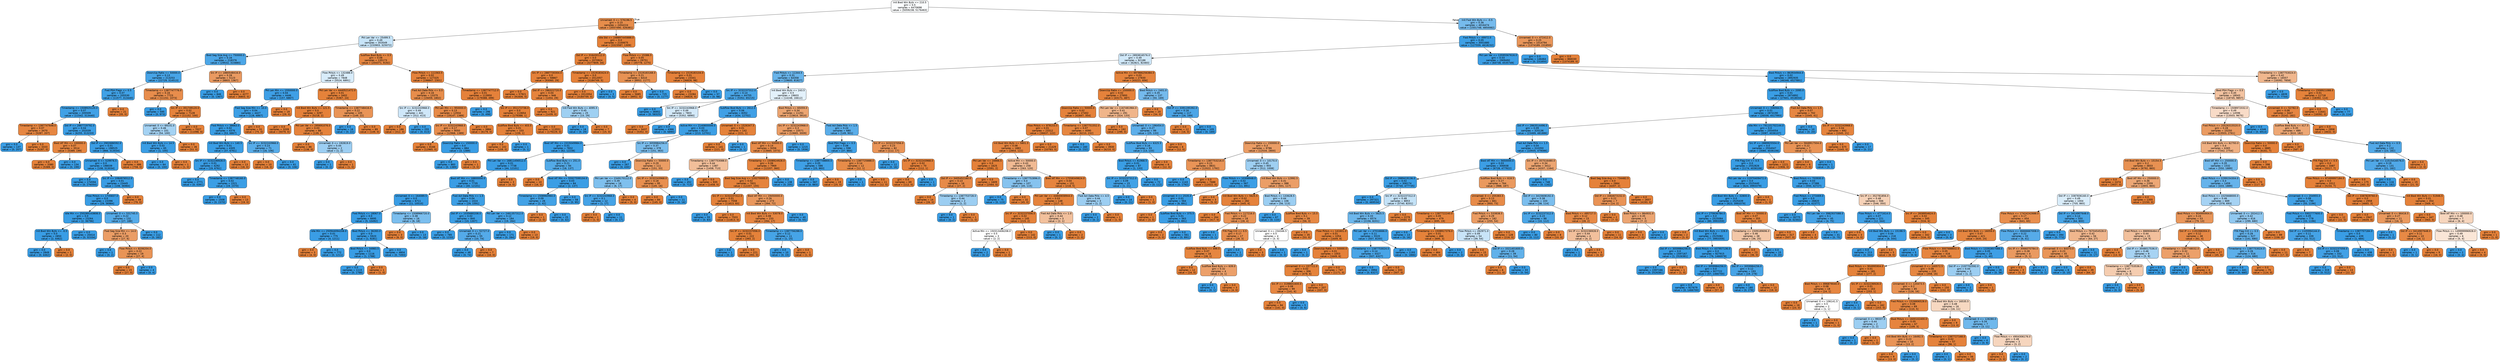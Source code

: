 digraph Tree {
node [shape=box, style="filled, rounded", color="black", fontname="helvetica"] ;
edge [fontname="helvetica"] ;
0 [label="Init Bwd Win Byts <= 210.5\ngini = 0.5\nsamples = 6470698\nvalue = [5059238, 5176463]", fillcolor="#fbfdfe"] ;
1 [label="Unnamed: 0 <= 576196.5\ngini = 0.15\nsamples = 2454224\nvalue = [3557490, 326381]", fillcolor="#e78d4b"] ;
0 -> 1 [labeldistance=2.5, labelangle=45, headlabel="True"] ;
2 [label="Pkt Len Var <= 25499.5\ngini = 0.49\nsamples = 353549\nvalue = [233903, 325072]", fillcolor="#c7e4f8"] ;
1 -> 2 ;
3 [label="Bwd Seg Size Avg <= 750000.0\ngini = 0.16\nsamples = 218376\nvalue = [29532, 315880]", fillcolor="#4ca6e7"] ;
2 -> 3 ;
4 [label="Down/Up Ratio <= 50000.0\ngini = 0.13\nsamples = 213253\nvalue = [22729, 314513]", fillcolor="#47a4e7"] ;
3 -> 4 ;
5 [label="Fwd PSH Flags <= 0.5\ngini = 0.07\nsamples = 205530\nvalue = [11577, 313440]", fillcolor="#40a1e6"] ;
4 -> 5 ;
6 [label="Timestamp <= 1508925120.0\ngini = 0.07\nsamples = 205509\nvalue = [11542, 313440]", fillcolor="#40a1e6"] ;
5 -> 6 ;
7 [label="Timestamp <= 1387747648.0\ngini = 0.07\nsamples = 3470\nvalue = [5287, 207]", fillcolor="#e68641"] ;
6 -> 7 ;
8 [label="gini = 0.0\nsamples = 137\nvalue = [0, 207]", fillcolor="#399de5"] ;
7 -> 8 ;
9 [label="gini = 0.0\nsamples = 3333\nvalue = [5287, 0]", fillcolor="#e58139"] ;
7 -> 9 ;
10 [label="Dst IP <= 2887729792.0\ngini = 0.04\nsamples = 202039\nvalue = [6255, 313233]", fillcolor="#3d9fe6"] ;
6 -> 10 ;
11 [label="Bwd IAT Min <= 100000.0\ngini = 0.07\nsamples = 3514\nvalue = [5389, 199]", fillcolor="#e68640"] ;
10 -> 11 ;
12 [label="gini = 0.0\nsamples = 3380\nvalue = [5389, 0]", fillcolor="#e58139"] ;
11 -> 12 ;
13 [label="gini = 0.0\nsamples = 134\nvalue = [0, 199]", fillcolor="#399de5"] ;
11 -> 13 ;
14 [label="Dst IP <= 2902686592.0\ngini = 0.01\nsamples = 198525\nvalue = [866, 313034]", fillcolor="#3a9de5"] ;
10 -> 14 ;
15 [label="Unnamed: 0 <= 529976.5\ngini = 0.0\nsamples = 198039\nvalue = [108, 313034]", fillcolor="#399de5"] ;
14 -> 15 ;
16 [label="gini = 0.0\nsamples = 174594\nvalue = [0, 276050]", fillcolor="#399de5"] ;
15 -> 16 ;
17 [label="Src IP <= 1084976512.0\ngini = 0.01\nsamples = 23445\nvalue = [108, 36984]", fillcolor="#3a9de5"] ;
15 -> 17 ;
18 [label="Flow Pkts/s <= 1735837.0\ngini = 0.0\nsamples = 23396\nvalue = [29, 36984]", fillcolor="#399de5"] ;
17 -> 18 ;
19 [label="Idle Min <= 250289143808.0\ngini = 0.0\nsamples = 23264\nvalue = [2, 36796]", fillcolor="#399de5"] ;
18 -> 19 ;
20 [label="Init Bwd Win Byts <= -0.5\ngini = 0.0\nsamples = 2850\nvalue = [2, 4462]", fillcolor="#399de5"] ;
19 -> 20 ;
21 [label="gini = 0.0\nsamples = 2849\nvalue = [0, 4462]", fillcolor="#399de5"] ;
20 -> 21 ;
22 [label="gini = 0.0\nsamples = 1\nvalue = [2, 0]", fillcolor="#e58139"] ;
20 -> 22 ;
23 [label="gini = 0.0\nsamples = 20414\nvalue = [0, 32334]", fillcolor="#399de5"] ;
19 -> 23 ;
24 [label="Unnamed: 0 <= 531745.5\ngini = 0.22\nsamples = 132\nvalue = [27, 188]", fillcolor="#55abe9"] ;
18 -> 24 ;
25 [label="Fwd Seg Size Min <= 14.0\ngini = 0.3\nsamples = 20\nvalue = [27, 6]", fillcolor="#eb9d65"] ;
24 -> 25 ;
26 [label="gini = 0.0\nsamples = 1\nvalue = [0, 2]", fillcolor="#399de5"] ;
25 -> 26 ;
27 [label="Flow Pkts/s <= 8206204.0\ngini = 0.22\nsamples = 19\nvalue = [27, 4]", fillcolor="#e99456"] ;
25 -> 27 ;
28 [label="gini = 0.0\nsamples = 15\nvalue = [27, 0]", fillcolor="#e58139"] ;
27 -> 28 ;
29 [label="gini = 0.0\nsamples = 4\nvalue = [0, 4]", fillcolor="#399de5"] ;
27 -> 29 ;
30 [label="gini = 0.0\nsamples = 112\nvalue = [0, 182]", fillcolor="#399de5"] ;
24 -> 30 ;
31 [label="gini = 0.0\nsamples = 49\nvalue = [79, 0]", fillcolor="#e58139"] ;
17 -> 31 ;
32 [label="gini = 0.0\nsamples = 486\nvalue = [758, 0]", fillcolor="#e58139"] ;
14 -> 32 ;
33 [label="gini = 0.0\nsamples = 21\nvalue = [35, 0]", fillcolor="#e58139"] ;
5 -> 33 ;
34 [label="Timestamp <= 1387747776.0\ngini = 0.16\nsamples = 7723\nvalue = [11152, 1073]", fillcolor="#e88d4c"] ;
4 -> 34 ;
35 [label="gini = 0.0\nsamples = 595\nvalue = [0, 973]", fillcolor="#399de5"] ;
34 -> 35 ;
36 [label="Src IP <= 351749120.0\ngini = 0.02\nsamples = 7128\nvalue = [11152, 100]", fillcolor="#e5823b"] ;
34 -> 36 ;
37 [label="Unnamed: 0 <= 69231.0\ngini = 0.46\nsamples = 101\nvalue = [54, 100]", fillcolor="#a4d2f3"] ;
36 -> 37 ;
38 [label="Init Bwd Win Byts <= 14.5\ngini = 0.02\nsamples = 65\nvalue = [1, 100]", fillcolor="#3b9ee5"] ;
37 -> 38 ;
39 [label="gini = 0.0\nsamples = 64\nvalue = [0, 100]", fillcolor="#399de5"] ;
38 -> 39 ;
40 [label="gini = 0.0\nsamples = 1\nvalue = [1, 0]", fillcolor="#e58139"] ;
38 -> 40 ;
41 [label="gini = 0.0\nsamples = 36\nvalue = [53, 0]", fillcolor="#e58139"] ;
37 -> 41 ;
42 [label="gini = 0.0\nsamples = 7027\nvalue = [11098, 0]", fillcolor="#e58139"] ;
36 -> 42 ;
43 [label="Src IP <= 1880548416.0\ngini = 0.28\nsamples = 5123\nvalue = [6803, 1367]", fillcolor="#ea9a61"] ;
3 -> 43 ;
44 [label="gini = 0.0\nsamples = 846\nvalue = [0, 1367]", fillcolor="#399de5"] ;
43 -> 44 ;
45 [label="gini = 0.0\nsamples = 4277\nvalue = [6803, 0]", fillcolor="#e58139"] ;
43 -> 45 ;
46 [label="Subflow Bwd Byts <= 0.5\ngini = 0.08\nsamples = 135173\nvalue = [204371, 9192]", fillcolor="#e68742"] ;
2 -> 46 ;
47 [label="Flow Pkts/s <= 132488.0\ngini = 0.49\nsamples = 7848\nvalue = [5524, 6891]", fillcolor="#d8ecfa"] ;
46 -> 47 ;
48 [label="Pkt Len Min <= 1550000.0\ngini = 0.04\nsamples = 4446\nvalue = [157, 6867]", fillcolor="#3e9fe6"] ;
47 -> 48 ;
49 [label="Fwd Seg Size Min <= 10.0\ngini = 0.04\nsamples = 4427\nvalue = [128, 6867]", fillcolor="#3d9fe5"] ;
48 -> 49 ;
50 [label="Fwd Pkts/s <= 38663.0\ngini = 0.02\nsamples = 4376\nvalue = [53, 6867]", fillcolor="#3b9ee5"] ;
49 -> 50 ;
51 [label="Init Bwd Win Byts <= 140.5\ngini = 0.01\nsamples = 4305\nvalue = [37, 6761]", fillcolor="#3a9ee5"] ;
50 -> 51 ;
52 [label="Src IP <= 3232236928.0\ngini = 0.01\nsamples = 4292\nvalue = [19, 6761]", fillcolor="#3a9de5"] ;
51 -> 52 ;
53 [label="gini = 0.0\nsamples = 2771\nvalue = [0, 4391]", fillcolor="#399de5"] ;
52 -> 53 ;
54 [label="Timestamp <= 1387748160.0\ngini = 0.02\nsamples = 1521\nvalue = [19, 2370]", fillcolor="#3b9ee5"] ;
52 -> 54 ;
55 [label="gini = 0.0\nsamples = 1508\nvalue = [0, 2370]", fillcolor="#399de5"] ;
54 -> 55 ;
56 [label="gini = 0.0\nsamples = 13\nvalue = [19, 0]", fillcolor="#e58139"] ;
54 -> 56 ;
57 [label="gini = 0.0\nsamples = 13\nvalue = [18, 0]", fillcolor="#e58139"] ;
51 -> 57 ;
58 [label="Src IP <= 3232243968.0\ngini = 0.23\nsamples = 71\nvalue = [16, 106]", fillcolor="#57ace9"] ;
50 -> 58 ;
59 [label="gini = 0.0\nsamples = 10\nvalue = [16, 0]", fillcolor="#e58139"] ;
58 -> 59 ;
60 [label="gini = 0.0\nsamples = 61\nvalue = [0, 106]", fillcolor="#399de5"] ;
58 -> 60 ;
61 [label="gini = 0.0\nsamples = 51\nvalue = [75, 0]", fillcolor="#e58139"] ;
49 -> 61 ;
62 [label="gini = 0.0\nsamples = 19\nvalue = [29, 0]", fillcolor="#e58139"] ;
48 -> 62 ;
63 [label="Pkt Len Var <= 4440521472.0\ngini = 0.01\nsamples = 3402\nvalue = [5367, 24]", fillcolor="#e5823a"] ;
47 -> 63 ;
64 [label="Init Bwd Win Byts <= 121.5\ngini = 0.0\nsamples = 3297\nvalue = [5218, 2]", fillcolor="#e58139"] ;
63 -> 64 ;
65 [label="gini = 0.0\nsamples = 3209\nvalue = [5079, 0]", fillcolor="#e58139"] ;
64 -> 65 ;
66 [label="Pkt Len Var <= 295691076.0\ngini = 0.03\nsamples = 88\nvalue = [139, 2]", fillcolor="#e5833c"] ;
64 -> 66 ;
67 [label="gini = 0.0\nsamples = 86\nvalue = [138, 0]", fillcolor="#e58139"] ;
66 -> 67 ;
68 [label="Unnamed: 0 <= 192819.0\ngini = 0.44\nsamples = 2\nvalue = [1, 2]", fillcolor="#9ccef2"] ;
66 -> 68 ;
69 [label="gini = 0.0\nsamples = 1\nvalue = [0, 2]", fillcolor="#399de5"] ;
68 -> 69 ;
70 [label="gini = 0.0\nsamples = 1\nvalue = [1, 0]", fillcolor="#e58139"] ;
68 -> 70 ;
71 [label="Timestamp <= 1387748416.0\ngini = 0.22\nsamples = 105\nvalue = [149, 22]", fillcolor="#e99456"] ;
63 -> 71 ;
72 [label="gini = 0.0\nsamples = 16\nvalue = [0, 22]", fillcolor="#399de5"] ;
71 -> 72 ;
73 [label="gini = 0.0\nsamples = 89\nvalue = [149, 0]", fillcolor="#e58139"] ;
71 -> 73 ;
74 [label="Flow Pkts/s <= 111563.5\ngini = 0.02\nsamples = 127325\nvalue = [198847, 2301]", fillcolor="#e5823b"] ;
46 -> 74 ;
75 [label="Fwd Act Data Pkts <= 0.5\ngini = 0.16\nsamples = 13375\nvalue = [19459, 1802]", fillcolor="#e78d4b"] ;
74 -> 75 ;
76 [label="Src IP <= 3232243968.0\ngini = 0.49\nsamples = 441\nvalue = [312, 413]", fillcolor="#cfe7f9"] ;
75 -> 76 ;
77 [label="gini = 0.0\nsamples = 186\nvalue = [312, 0]", fillcolor="#e58139"] ;
76 -> 77 ;
78 [label="gini = 0.0\nsamples = 255\nvalue = [0, 413]", fillcolor="#399de5"] ;
76 -> 78 ;
79 [label="Pkt Len Min <= 950000.0\ngini = 0.13\nsamples = 12934\nvalue = [19147, 1389]", fillcolor="#e78a47"] ;
75 -> 79 ;
80 [label="Src IP <= 3232243968.0\ngini = 0.17\nsamples = 9050\nvalue = [12968, 1389]", fillcolor="#e88e4e"] ;
79 -> 80 ;
81 [label="gini = 0.0\nsamples = 8166\nvalue = [12965, 0]", fillcolor="#e58139"] ;
80 -> 81 ;
82 [label="Down/Up Ratio <= 150000.0\ngini = 0.0\nsamples = 884\nvalue = [3, 1389]", fillcolor="#399de5"] ;
80 -> 82 ;
83 [label="gini = 0.0\nsamples = 883\nvalue = [0, 1389]", fillcolor="#399de5"] ;
82 -> 83 ;
84 [label="gini = 0.0\nsamples = 1\nvalue = [3, 0]", fillcolor="#e58139"] ;
82 -> 84 ;
85 [label="gini = 0.0\nsamples = 3884\nvalue = [6179, 0]", fillcolor="#e58139"] ;
79 -> 85 ;
86 [label="Timestamp <= 1387747712.0\ngini = 0.01\nsamples = 113950\nvalue = [179388, 499]", fillcolor="#e5813a"] ;
74 -> 86 ;
87 [label="gini = 0.0\nsamples = 296\nvalue = [0, 498]", fillcolor="#399de5"] ;
86 -> 87 ;
88 [label="Src IP <= 351172736.0\ngini = 0.0\nsamples = 113654\nvalue = [179388, 1]", fillcolor="#e58139"] ;
86 -> 88 ;
89 [label="Subflow Bwd Byts <= 403.5\ngini = 0.01\nsamples = 103\nvalue = [159, 1]", fillcolor="#e5823a"] ;
88 -> 89 ;
90 [label="gini = 0.0\nsamples = 102\nvalue = [159, 0]", fillcolor="#e58139"] ;
89 -> 90 ;
91 [label="gini = 0.0\nsamples = 1\nvalue = [0, 1]", fillcolor="#399de5"] ;
89 -> 91 ;
92 [label="gini = 0.0\nsamples = 113551\nvalue = [179229, 0]", fillcolor="#e58139"] ;
88 -> 92 ;
93 [label="Idle Std <= 248897445888.0\ngini = 0.0\nsamples = 2100675\nvalue = [3323587, 1309]", fillcolor="#e58139"] ;
1 -> 93 ;
94 [label="Dst IP <= 316430112.0\ngini = 0.0\nsamples = 2070924\nvalue = [3277809, 34]", fillcolor="#e58139"] ;
93 -> 94 ;
95 [label="Src IP <= 2887730304.0\ngini = 0.0\nsamples = 58867\nvalue = [93060, 29]", fillcolor="#e58139"] ;
94 -> 95 ;
96 [label="gini = 0.0\nsamples = 57921\nvalue = [91606, 0]", fillcolor="#e58139"] ;
95 -> 96 ;
97 [label="Dst IP <= 286322720.0\ngini = 0.04\nsamples = 946\nvalue = [1454, 29]", fillcolor="#e6843d"] ;
95 -> 97 ;
98 [label="gini = 0.0\nsamples = 921\nvalue = [1439, 0]", fillcolor="#e58139"] ;
97 -> 98 ;
99 [label="Init Fwd Win Byts <= 4095.5\ngini = 0.45\nsamples = 25\nvalue = [15, 29]", fillcolor="#9fd0f2"] ;
97 -> 99 ;
100 [label="gini = 0.0\nsamples = 18\nvalue = [0, 29]", fillcolor="#399de5"] ;
99 -> 100 ;
101 [label="gini = 0.0\nsamples = 7\nvalue = [15, 0]", fillcolor="#e58139"] ;
99 -> 101 ;
102 [label="Timestamp <= 1519183424.0\ngini = 0.0\nsamples = 2012057\nvalue = [3184749, 5]", fillcolor="#e58139"] ;
94 -> 102 ;
103 [label="gini = 0.0\nsamples = 2012054\nvalue = [3184749, 0]", fillcolor="#e58139"] ;
102 -> 103 ;
104 [label="gini = 0.0\nsamples = 3\nvalue = [0, 5]", fillcolor="#399de5"] ;
102 -> 104 ;
105 [label="Flow Pkts/s <= 15386.5\ngini = 0.05\nsamples = 29751\nvalue = [45778, 1275]", fillcolor="#e6853f"] ;
93 -> 105 ;
106 [label="Timestamp <= 1519183168.0\ngini = 0.21\nsamples = 6410\nvalue = [8952, 1177]", fillcolor="#e89253"] ;
105 -> 106 ;
107 [label="gini = 0.0\nsamples = 5685\nvalue = [8952, 0]", fillcolor="#e58139"] ;
106 -> 107 ;
108 [label="gini = 0.0\nsamples = 725\nvalue = [0, 1177]", fillcolor="#399de5"] ;
106 -> 108 ;
109 [label="Timestamp <= 1519183104.0\ngini = 0.01\nsamples = 23341\nvalue = [36826, 98]", fillcolor="#e5813a"] ;
105 -> 109 ;
110 [label="gini = 0.0\nsamples = 23284\nvalue = [36826, 0]", fillcolor="#e58139"] ;
109 -> 110 ;
111 [label="gini = 0.0\nsamples = 57\nvalue = [0, 98]", fillcolor="#399de5"] ;
109 -> 111 ;
112 [label="Init Fwd Win Byts <= -0.5\ngini = 0.36\nsamples = 4016474\nvalue = [1501748, 4850082]", fillcolor="#76bbed"] ;
0 -> 112 [labeldistance=2.5, labelangle=-45, headlabel="False"] ;
113 [label="Fwd Pkts/s <= 49972.0\ngini = 0.05\nsamples = 3001680\nvalue = [127559, 4618232]", fillcolor="#3ea0e6"] ;
112 -> 113 ;
114 [label="Dst IP <= 2893816576.0\ngini = 0.49\nsamples = 92188\nvalue = [62821, 82483]", fillcolor="#d0e8f9"] ;
113 -> 114 ;
115 [label="Fwd Pkts/s <= 11344.5\ngini = 0.31\nsamples = 64358\nvalue = [19600, 81827]", fillcolor="#68b4eb"] ;
114 -> 115 ;
116 [label="Src IP <= 3232237312.0\ngini = 0.14\nsamples = 44755\nvalue = [5352, 65215]", fillcolor="#49a5e7"] ;
115 -> 116 ;
117 [label="gini = 0.0\nsamples = 36952\nvalue = [0, 58325]", fillcolor="#399de5"] ;
116 -> 117 ;
118 [label="Src IP <= 3232243968.0\ngini = 0.49\nsamples = 7803\nvalue = [5352, 6890]", fillcolor="#d3e9f9"] ;
116 -> 118 ;
119 [label="gini = 0.0\nsamples = 3437\nvalue = [5352, 0]", fillcolor="#e58139"] ;
118 -> 119 ;
120 [label="gini = 0.0\nsamples = 4366\nvalue = [0, 6890]", fillcolor="#399de5"] ;
118 -> 120 ;
121 [label="Init Bwd Win Byts <= 243.5\ngini = 0.5\nsamples = 19603\nvalue = [14248, 16612]", fillcolor="#e3f1fb"] ;
115 -> 121 ;
122 [label="Subflow Bwd Byts <= 2612.0\ngini = 0.06\nsamples = 8352\nvalue = [434, 12702]", fillcolor="#40a0e6"] ;
121 -> 122 ;
123 [label="Active Min <= 2140800000.0\ngini = 0.03\nsamples = 8210\nvalue = [213, 12701]", fillcolor="#3c9fe5"] ;
122 -> 123 ;
124 [label="Bwd IAT Min <= 2315049984.0\ngini = 0.01\nsamples = 7832\nvalue = [62, 12238]", fillcolor="#3a9de5"] ;
123 -> 124 ;
125 [label="Pkt Len Var <= 16811456512.0\ngini = 0.01\nsamples = 7738\nvalue = [44, 12101]", fillcolor="#3a9de5"] ;
124 -> 125 ;
126 [label="Bwd IAT Min <= 18800000.0\ngini = 0.01\nsamples = 7735\nvalue = [40, 12101]", fillcolor="#3a9de5"] ;
125 -> 126 ;
127 [label="Unnamed: 0 <= 164089.5\ngini = 0.0\nsamples = 6711\nvalue = [11, 10510]", fillcolor="#399de5"] ;
126 -> 127 ;
128 [label="Fwd Pkts/s <= 18067.0\ngini = 0.0\nsamples = 6695\nvalue = [5, 10492]", fillcolor="#399de5"] ;
127 -> 128 ;
129 [label="Idle Min <= 250944094208.0\ngini = 0.01\nsamples = 775\nvalue = [4, 1211]", fillcolor="#3a9de5"] ;
128 -> 129 ;
130 [label="gini = 0.0\nsamples = 3\nvalue = [4, 0]", fillcolor="#e58139"] ;
129 -> 130 ;
131 [label="gini = 0.0\nsamples = 772\nvalue = [0, 1211]", fillcolor="#399de5"] ;
129 -> 131 ;
132 [label="Bwd Pkts/s <= 36283.0\ngini = 0.0\nsamples = 5920\nvalue = [1, 9281]", fillcolor="#399de5"] ;
128 -> 132 ;
133 [label="Bwd Pkts/s <= 34983.5\ngini = 0.0\nsamples = 1116\nvalue = [1, 1788]", fillcolor="#399de5"] ;
132 -> 133 ;
134 [label="gini = 0.0\nsamples = 1115\nvalue = [0, 1788]", fillcolor="#399de5"] ;
133 -> 134 ;
135 [label="gini = 0.0\nsamples = 1\nvalue = [1, 0]", fillcolor="#e58139"] ;
133 -> 135 ;
136 [label="gini = 0.0\nsamples = 4804\nvalue = [0, 7493]", fillcolor="#399de5"] ;
132 -> 136 ;
137 [label="Timestamp <= 1508966720.0\ngini = 0.38\nsamples = 16\nvalue = [6, 18]", fillcolor="#7bbeee"] ;
127 -> 137 ;
138 [label="gini = 0.0\nsamples = 3\nvalue = [6, 0]", fillcolor="#e58139"] ;
137 -> 138 ;
139 [label="gini = 0.0\nsamples = 13\nvalue = [0, 18]", fillcolor="#399de5"] ;
137 -> 139 ;
140 [label="Fwd Act Data Pkts <= 1.5\ngini = 0.04\nsamples = 1024\nvalue = [29, 1591]", fillcolor="#3d9fe5"] ;
126 -> 140 ;
141 [label="Dst IP <= 1035680208.0\ngini = 0.02\nsamples = 840\nvalue = [10, 1307]", fillcolor="#3b9ee5"] ;
140 -> 141 ;
142 [label="gini = 0.0\nsamples = 785\nvalue = [0, 1233]", fillcolor="#399de5"] ;
141 -> 142 ;
143 [label="Unnamed: 0 <= 52727.0\ngini = 0.21\nsamples = 55\nvalue = [10, 74]", fillcolor="#54aae9"] ;
141 -> 143 ;
144 [label="gini = 0.0\nsamples = 48\nvalue = [0, 74]", fillcolor="#399de5"] ;
143 -> 144 ;
145 [label="gini = 0.0\nsamples = 7\nvalue = [10, 0]", fillcolor="#e58139"] ;
143 -> 145 ;
146 [label="Pkt Len Var <= 2461357312.0\ngini = 0.12\nsamples = 184\nvalue = [19, 284]", fillcolor="#46a4e7"] ;
140 -> 146 ;
147 [label="gini = 0.0\nsamples = 171\nvalue = [0, 284]", fillcolor="#399de5"] ;
146 -> 147 ;
148 [label="gini = 0.0\nsamples = 13\nvalue = [19, 0]", fillcolor="#e58139"] ;
146 -> 148 ;
149 [label="gini = 0.0\nsamples = 3\nvalue = [4, 0]", fillcolor="#e58139"] ;
125 -> 149 ;
150 [label="Subflow Bwd Byts <= 251.0\ngini = 0.21\nsamples = 94\nvalue = [18, 137]", fillcolor="#53aae8"] ;
124 -> 150 ;
151 [label="gini = 0.0\nsamples = 10\nvalue = [16, 0]", fillcolor="#e58139"] ;
150 -> 151 ;
152 [label="Bwd IAT Min <= 55927599104.0\ngini = 0.03\nsamples = 84\nvalue = [2, 137]", fillcolor="#3c9ee5"] ;
150 -> 152 ;
153 [label="Timestamp <= 1508960960.0\ngini = 0.09\nsamples = 26\nvalue = [2, 42]", fillcolor="#42a2e6"] ;
152 -> 153 ;
154 [label="gini = 0.0\nsamples = 1\nvalue = [2, 0]", fillcolor="#e58139"] ;
153 -> 154 ;
155 [label="gini = 0.0\nsamples = 25\nvalue = [0, 42]", fillcolor="#399de5"] ;
153 -> 155 ;
156 [label="gini = 0.0\nsamples = 58\nvalue = [0, 95]", fillcolor="#399de5"] ;
152 -> 156 ;
157 [label="Src IP <= 3059984256.0\ngini = 0.37\nsamples = 378\nvalue = [151, 463]", fillcolor="#7abded"] ;
123 -> 157 ;
158 [label="gini = 0.0\nsamples = 267\nvalue = [0, 430]", fillcolor="#399de5"] ;
157 -> 158 ;
159 [label="Down/Up Ratio <= 50000.0\ngini = 0.29\nsamples = 111\nvalue = [151, 33]", fillcolor="#eb9d64"] ;
157 -> 159 ;
160 [label="Pkt Len Var <= 2349170112.0\ngini = 0.39\nsamples = 16\nvalue = [6, 17]", fillcolor="#7fc0ee"] ;
159 -> 160 ;
161 [label="Src IP <= 3232243968.0\ngini = 0.1\nsamples = 12\nvalue = [1, 17]", fillcolor="#45a3e7"] ;
160 -> 161 ;
162 [label="gini = 0.0\nsamples = 1\nvalue = [1, 0]", fillcolor="#e58139"] ;
161 -> 162 ;
163 [label="gini = 0.0\nsamples = 11\nvalue = [0, 17]", fillcolor="#399de5"] ;
161 -> 163 ;
164 [label="gini = 0.0\nsamples = 4\nvalue = [5, 0]", fillcolor="#e58139"] ;
160 -> 164 ;
165 [label="Src IP <= 3232243968.0\ngini = 0.18\nsamples = 95\nvalue = [145, 16]", fillcolor="#e88f4f"] ;
159 -> 165 ;
166 [label="gini = 0.0\nsamples = 84\nvalue = [145, 0]", fillcolor="#e58139"] ;
165 -> 166 ;
167 [label="gini = 0.0\nsamples = 11\nvalue = [0, 16]", fillcolor="#399de5"] ;
165 -> 167 ;
168 [label="Unnamed: 0 <= 1526347.5\ngini = 0.01\nsamples = 142\nvalue = [221, 1]", fillcolor="#e5823a"] ;
122 -> 168 ;
169 [label="gini = 0.0\nsamples = 141\nvalue = [221, 0]", fillcolor="#e58139"] ;
168 -> 169 ;
170 [label="gini = 0.0\nsamples = 1\nvalue = [0, 1]", fillcolor="#399de5"] ;
168 -> 170 ;
171 [label="Bwd Pkts/s <= 65059.0\ngini = 0.34\nsamples = 11251\nvalue = [13814, 3910]", fillcolor="#eca571"] ;
121 -> 171 ;
172 [label="Src IP <= 3232243968.0\ngini = 0.3\nsamples = 10571\nvalue = [13665, 3009]", fillcolor="#eb9d65"] ;
171 -> 172 ;
173 [label="Bwd IAT Min <= 50000.0\ngini = 0.14\nsamples = 9356\nvalue = [13665, 1073]", fillcolor="#e78b49"] ;
172 -> 173 ;
174 [label="Timestamp <= 1387753088.0\ngini = 0.44\nsamples = 1387\nvalue = [1458, 713]", fillcolor="#f2bf9a"] ;
173 -> 174 ;
175 [label="gini = 0.0\nsamples = 452\nvalue = [0, 713]", fillcolor="#399de5"] ;
174 -> 175 ;
176 [label="gini = 0.0\nsamples = 935\nvalue = [1458, 0]", fillcolor="#e58139"] ;
174 -> 176 ;
177 [label="Timestamp <= 1508924928.0\ngini = 0.06\nsamples = 7969\nvalue = [12207, 360]", fillcolor="#e6853f"] ;
173 -> 177 ;
178 [label="Bwd Seg Size Avg <= 120270000.0\ngini = 0.02\nsamples = 7831\nvalue = [12207, 155]", fillcolor="#e5833c"] ;
177 -> 178 ;
179 [label="Src IP <= 3232237312.0\ngini = 0.01\nsamples = 7558\nvalue = [11813, 83]", fillcolor="#e5823a"] ;
178 -> 179 ;
180 [label="gini = 0.0\nsamples = 55\nvalue = [0, 83]", fillcolor="#399de5"] ;
179 -> 180 ;
181 [label="gini = 0.0\nsamples = 7503\nvalue = [11813, 0]", fillcolor="#e58139"] ;
179 -> 181 ;
182 [label="Bwd IAT Min <= 19450000.0\ngini = 0.26\nsamples = 273\nvalue = [394, 72]", fillcolor="#ea985d"] ;
178 -> 182 ;
183 [label="Init Bwd Win Byts <= 53078.0\ngini = 0.08\nsamples = 233\nvalue = [394, 17]", fillcolor="#e68642"] ;
182 -> 183 ;
184 [label="Src IP <= 3232237056.0\ngini = 0.01\nsamples = 222\nvalue = [393, 2]", fillcolor="#e5823a"] ;
183 -> 184 ;
185 [label="gini = 0.0\nsamples = 1\nvalue = [0, 2]", fillcolor="#399de5"] ;
184 -> 185 ;
186 [label="gini = 0.0\nsamples = 221\nvalue = [393, 0]", fillcolor="#e58139"] ;
184 -> 186 ;
187 [label="Timestamp <= 1387756288.0\ngini = 0.12\nsamples = 11\nvalue = [1, 15]", fillcolor="#46a4e7"] ;
183 -> 187 ;
188 [label="gini = 0.0\nsamples = 10\nvalue = [0, 15]", fillcolor="#399de5"] ;
187 -> 188 ;
189 [label="gini = 0.0\nsamples = 1\nvalue = [1, 0]", fillcolor="#e58139"] ;
187 -> 189 ;
190 [label="gini = 0.0\nsamples = 40\nvalue = [0, 55]", fillcolor="#399de5"] ;
182 -> 190 ;
191 [label="gini = 0.0\nsamples = 138\nvalue = [0, 205]", fillcolor="#399de5"] ;
177 -> 191 ;
192 [label="gini = 0.0\nsamples = 1215\nvalue = [0, 1936]", fillcolor="#399de5"] ;
172 -> 192 ;
193 [label="Fwd Act Data Pkts <= 1.5\ngini = 0.24\nsamples = 680\nvalue = [149, 901]", fillcolor="#5aade9"] ;
171 -> 193 ;
194 [label="Bwd PSH Flags <= 0.5\ngini = 0.08\nsamples = 598\nvalue = [37, 884]", fillcolor="#41a1e6"] ;
193 -> 194 ;
195 [label="Timestamp <= 1387748800.0\ngini = 0.05\nsamples = 586\nvalue = [25, 883]", fillcolor="#3fa0e6"] ;
194 -> 195 ;
196 [label="gini = 0.0\nsamples = 567\nvalue = [0, 883]", fillcolor="#399de5"] ;
195 -> 196 ;
197 [label="gini = 0.0\nsamples = 19\nvalue = [25, 0]", fillcolor="#e58139"] ;
195 -> 197 ;
198 [label="Timestamp <= 1387725888.0\ngini = 0.14\nsamples = 12\nvalue = [12, 1]", fillcolor="#e78c49"] ;
194 -> 198 ;
199 [label="gini = 0.0\nsamples = 1\nvalue = [0, 1]", fillcolor="#399de5"] ;
198 -> 199 ;
200 [label="gini = 0.0\nsamples = 11\nvalue = [12, 0]", fillcolor="#e58139"] ;
198 -> 200 ;
201 [label="Src IP <= 3232237056.0\ngini = 0.23\nsamples = 82\nvalue = [112, 17]", fillcolor="#e99457"] ;
193 -> 201 ;
202 [label="gini = 0.0\nsamples = 12\nvalue = [0, 16]", fillcolor="#399de5"] ;
201 -> 202 ;
203 [label="Src IP <= 3232243968.0\ngini = 0.02\nsamples = 70\nvalue = [112, 1]", fillcolor="#e5823b"] ;
201 -> 203 ;
204 [label="gini = 0.0\nsamples = 69\nvalue = [112, 0]", fillcolor="#e58139"] ;
203 -> 204 ;
205 [label="gini = 0.0\nsamples = 1\nvalue = [0, 1]", fillcolor="#399de5"] ;
203 -> 205 ;
206 [label="Active Min <= 697866256384.0\ngini = 0.03\nsamples = 27830\nvalue = [43221, 656]", fillcolor="#e5833c"] ;
114 -> 206 ;
207 [label="Down/Up Ratio <= 150000.0\ngini = 0.02\nsamples = 27693\nvalue = [43171, 487]", fillcolor="#e5823b"] ;
206 -> 207 ;
208 [label="Down/Up Ratio <= 50000.0\ngini = 0.02\nsamples = 27402\nvalue = [42847, 354]", fillcolor="#e5823b"] ;
207 -> 208 ;
209 [label="Flow Pkts/s <= 878153.5\ngini = 0.01\nsamples = 23312\nvalue = [36637, 122]", fillcolor="#e5813a"] ;
208 -> 209 ;
210 [label="Init Bwd Win Byts <= 5801.5\ngini = 0.08\nsamples = 1883\nvalue = [2854, 122]", fillcolor="#e68641"] ;
209 -> 210 ;
211 [label="Pkt Len Var <= 16666.5\ngini = 0.0\nsamples = 1625\nvalue = [2591, 2]", fillcolor="#e58139"] ;
210 -> 211 ;
212 [label="Dst IP <= 3405452160.0\ngini = 0.13\nsamples = 16\nvalue = [27, 2]", fillcolor="#e78a48"] ;
211 -> 212 ;
213 [label="gini = 0.0\nsamples = 14\nvalue = [26, 0]", fillcolor="#e58139"] ;
212 -> 213 ;
214 [label="Timestamp <= 1387753728.0\ngini = 0.44\nsamples = 2\nvalue = [1, 2]", fillcolor="#9ccef2"] ;
212 -> 214 ;
215 [label="gini = 0.0\nsamples = 1\nvalue = [0, 2]", fillcolor="#399de5"] ;
214 -> 215 ;
216 [label="gini = 0.0\nsamples = 1\nvalue = [1, 0]", fillcolor="#e58139"] ;
214 -> 216 ;
217 [label="gini = 0.0\nsamples = 1609\nvalue = [2564, 0]", fillcolor="#e58139"] ;
211 -> 217 ;
218 [label="Active Min <= 50000.0\ngini = 0.43\nsamples = 258\nvalue = [263, 120]", fillcolor="#f1ba93"] ;
210 -> 218 ;
219 [label="Timestamp <= 1387752896.0\ngini = 0.4\nsamples = 107\nvalue = [45, 115]", fillcolor="#86c3ef"] ;
218 -> 219 ;
220 [label="gini = 0.0\nsamples = 75\nvalue = [0, 115]", fillcolor="#399de5"] ;
219 -> 220 ;
221 [label="gini = 0.0\nsamples = 32\nvalue = [45, 0]", fillcolor="#e58139"] ;
219 -> 221 ;
222 [label="Bwd IAT Min <= 17558349824.0\ngini = 0.04\nsamples = 151\nvalue = [218, 5]", fillcolor="#e6843e"] ;
218 -> 222 ;
223 [label="Pkt Len Var <= 44840658944.0\ngini = 0.03\nsamples = 148\nvalue = [217, 3]", fillcolor="#e5833c"] ;
222 -> 223 ;
224 [label="Src IP <= 3232237056.0\ngini = 0.02\nsamples = 145\nvalue = [215, 2]", fillcolor="#e5823b"] ;
223 -> 224 ;
225 [label="Active Min <= 150313406208.0\ngini = 0.5\nsamples = 3\nvalue = [2, 2]", fillcolor="#ffffff"] ;
224 -> 225 ;
226 [label="gini = 0.0\nsamples = 2\nvalue = [0, 2]", fillcolor="#399de5"] ;
225 -> 226 ;
227 [label="gini = 0.0\nsamples = 1\nvalue = [2, 0]", fillcolor="#e58139"] ;
225 -> 227 ;
228 [label="gini = 0.0\nsamples = 142\nvalue = [213, 0]", fillcolor="#e58139"] ;
224 -> 228 ;
229 [label="Fwd Act Data Pkts <= 1.0\ngini = 0.44\nsamples = 3\nvalue = [2, 1]", fillcolor="#f2c09c"] ;
223 -> 229 ;
230 [label="gini = 0.0\nsamples = 1\nvalue = [0, 1]", fillcolor="#399de5"] ;
229 -> 230 ;
231 [label="gini = 0.0\nsamples = 2\nvalue = [2, 0]", fillcolor="#e58139"] ;
229 -> 231 ;
232 [label="Fwd Act Data Pkts <= 4.5\ngini = 0.44\nsamples = 3\nvalue = [1, 2]", fillcolor="#9ccef2"] ;
222 -> 232 ;
233 [label="gini = 0.0\nsamples = 2\nvalue = [0, 2]", fillcolor="#399de5"] ;
232 -> 233 ;
234 [label="gini = 0.0\nsamples = 1\nvalue = [1, 0]", fillcolor="#e58139"] ;
232 -> 234 ;
235 [label="gini = 0.0\nsamples = 21429\nvalue = [33783, 0]", fillcolor="#e58139"] ;
209 -> 235 ;
236 [label="Timestamp <= 1387751552.0\ngini = 0.07\nsamples = 4090\nvalue = [6210, 232]", fillcolor="#e68640"] ;
208 -> 236 ;
237 [label="gini = 0.0\nsamples = 160\nvalue = [0, 232]", fillcolor="#399de5"] ;
236 -> 237 ;
238 [label="gini = 0.0\nsamples = 3930\nvalue = [6210, 0]", fillcolor="#e58139"] ;
236 -> 238 ;
239 [label="Pkt Len Var <= 1167481984.0\ngini = 0.41\nsamples = 291\nvalue = [324, 133]", fillcolor="#f0b58a"] ;
207 -> 239 ;
240 [label="gini = 0.0\nsamples = 192\nvalue = [299, 0]", fillcolor="#e58139"] ;
239 -> 240 ;
241 [label="Unnamed: 0 <= 196454.0\ngini = 0.27\nsamples = 99\nvalue = [25, 133]", fillcolor="#5eafea"] ;
239 -> 241 ;
242 [label="Subflow Bwd Byts <= 6325.5\ngini = 0.16\nsamples = 93\nvalue = [13, 133]", fillcolor="#4ca7e8"] ;
241 -> 242 ;
243 [label="Bwd Pkts/s <= 61968.5\ngini = 0.01\nsamples = 87\nvalue = [1, 133]", fillcolor="#3a9ee5"] ;
242 -> 243 ;
244 [label="Src IP <= 3232237312.0\ngini = 0.09\nsamples = 15\nvalue = [1, 21]", fillcolor="#42a2e6"] ;
243 -> 244 ;
245 [label="gini = 0.0\nsamples = 14\nvalue = [0, 21]", fillcolor="#399de5"] ;
244 -> 245 ;
246 [label="gini = 0.0\nsamples = 1\nvalue = [1, 0]", fillcolor="#e58139"] ;
244 -> 246 ;
247 [label="gini = 0.0\nsamples = 72\nvalue = [0, 112]", fillcolor="#399de5"] ;
243 -> 247 ;
248 [label="gini = 0.0\nsamples = 6\nvalue = [12, 0]", fillcolor="#e58139"] ;
242 -> 248 ;
249 [label="gini = 0.0\nsamples = 6\nvalue = [12, 0]", fillcolor="#e58139"] ;
241 -> 249 ;
250 [label="Bwd Pkts/s <= 2401.0\ngini = 0.35\nsamples = 137\nvalue = [50, 169]", fillcolor="#74baed"] ;
206 -> 250 ;
251 [label="gini = 0.0\nsamples = 20\nvalue = [34, 0]", fillcolor="#e58139"] ;
250 -> 251 ;
252 [label="Dst IP <= 3391195392.0\ngini = 0.16\nsamples = 117\nvalue = [16, 169]", fillcolor="#4ca6e7"] ;
250 -> 252 ;
253 [label="gini = 0.0\nsamples = 12\nvalue = [16, 0]", fillcolor="#e58139"] ;
252 -> 253 ;
254 [label="gini = 0.0\nsamples = 105\nvalue = [0, 169]", fillcolor="#399de5"] ;
252 -> 254 ;
255 [label="Pkt Len Var <= 13595567616.0\ngini = 0.03\nsamples = 2909492\nvalue = [64738, 4535749]", fillcolor="#3c9ee5"] ;
113 -> 255 ;
256 [label="Bwd Pkts/s <= 863934944.0\ngini = 0.02\nsamples = 2892935\nvalue = [46346, 4527891]", fillcolor="#3b9ee5"] ;
255 -> 256 ;
257 [label="Subflow Bwd Byts <= 2095.0\ngini = 0.01\nsamples = 2874892\nvalue = [27601, 4518034]", fillcolor="#3a9ee5"] ;
256 -> 257 ;
258 [label="Unnamed: 0 <= 336564.5\ngini = 0.01\nsamples = 2874190\nvalue = [26556, 4517993]", fillcolor="#3a9ee5"] ;
257 -> 258 ;
259 [label="Dst IP <= 2863514496.0\ngini = 0.09\nsamples = 320136\nvalue = [23469, 481886]", fillcolor="#43a2e6"] ;
258 -> 259 ;
260 [label="Down/Up Ratio <= 150000.0\ngini = 0.3\nsamples = 9786\nvalue = [12534, 2800]", fillcolor="#eb9d65"] ;
259 -> 260 ;
261 [label="Timestamp <= 1387753216.0\ngini = 0.23\nsamples = 8831\nvalue = [12022, 1792]", fillcolor="#e99457"] ;
260 -> 261 ;
262 [label="gini = 0.0\nsamples = 1143\nvalue = [0, 1792]", fillcolor="#399de5"] ;
261 -> 262 ;
263 [label="gini = 0.0\nsamples = 7688\nvalue = [12022, 0]", fillcolor="#e58139"] ;
261 -> 263 ;
264 [label="Unnamed: 0 <= 10170.0\ngini = 0.45\nsamples = 955\nvalue = [512, 1008]", fillcolor="#9ecff2"] ;
260 -> 264 ;
265 [label="Flow Pkts/s <= 10308948.0\ngini = 0.02\nsamples = 567\nvalue = [11, 891]", fillcolor="#3b9ee5"] ;
264 -> 265 ;
266 [label="Unnamed: 0 <= 2535.0\ngini = 0.01\nsamples = 564\nvalue = [6, 891]", fillcolor="#3a9ee5"] ;
265 -> 266 ;
267 [label="gini = 0.0\nsamples = 1\nvalue = [3, 0]", fillcolor="#e58139"] ;
266 -> 267 ;
268 [label="Subflow Bwd Byts <= 375.5\ngini = 0.01\nsamples = 563\nvalue = [3, 891]", fillcolor="#3a9de5"] ;
266 -> 268 ;
269 [label="gini = 0.0\nsamples = 2\nvalue = [3, 0]", fillcolor="#e58139"] ;
268 -> 269 ;
270 [label="gini = 0.0\nsamples = 561\nvalue = [0, 891]", fillcolor="#399de5"] ;
268 -> 270 ;
271 [label="gini = 0.0\nsamples = 3\nvalue = [5, 0]", fillcolor="#e58139"] ;
265 -> 271 ;
272 [label="Init Bwd Win Byts <= 12992.5\ngini = 0.31\nsamples = 388\nvalue = [501, 117]", fillcolor="#eb9e67"] ;
264 -> 272 ;
273 [label="Init Bwd Win Byts <= 5625.5\ngini = 0.02\nsamples = 282\nvalue = [445, 4]", fillcolor="#e5823b"] ;
272 -> 273 ;
274 [label="gini = 0.0\nsamples = 264\nvalue = [417, 0]", fillcolor="#e58139"] ;
273 -> 274 ;
275 [label="Fwd Pkts/s <= 117216.0\ngini = 0.22\nsamples = 18\nvalue = [28, 4]", fillcolor="#e99355"] ;
273 -> 275 ;
276 [label="gini = 0.0\nsamples = 1\nvalue = [0, 1]", fillcolor="#399de5"] ;
275 -> 276 ;
277 [label="FIN Flag Cnt <= 0.5\ngini = 0.17\nsamples = 17\nvalue = [28, 3]", fillcolor="#e88e4e"] ;
275 -> 277 ;
278 [label="Subflow Bwd Byts <= 499.5\ngini = 0.07\nsamples = 16\nvalue = [28, 1]", fillcolor="#e68640"] ;
277 -> 278 ;
279 [label="gini = 0.0\nsamples = 12\nvalue = [24, 0]", fillcolor="#e58139"] ;
278 -> 279 ;
280 [label="Subflow Bwd Byts <= 639.0\ngini = 0.32\nsamples = 4\nvalue = [4, 1]", fillcolor="#eca06a"] ;
278 -> 280 ;
281 [label="gini = 0.0\nsamples = 1\nvalue = [0, 1]", fillcolor="#399de5"] ;
280 -> 281 ;
282 [label="gini = 0.0\nsamples = 3\nvalue = [4, 0]", fillcolor="#e58139"] ;
280 -> 282 ;
283 [label="gini = 0.0\nsamples = 1\nvalue = [0, 2]", fillcolor="#399de5"] ;
277 -> 283 ;
284 [label="Bwd Pkts/s <= 133628.5\ngini = 0.44\nsamples = 106\nvalue = [56, 113]", fillcolor="#9bcef2"] ;
272 -> 284 ;
285 [label="gini = 0.0\nsamples = 67\nvalue = [0, 110]", fillcolor="#399de5"] ;
284 -> 285 ;
286 [label="Subflow Bwd Byts <= 15.5\ngini = 0.1\nsamples = 39\nvalue = [56, 3]", fillcolor="#e68844"] ;
284 -> 286 ;
287 [label="Unnamed: 0 <= 234346.5\ngini = 0.5\nsamples = 4\nvalue = [3, 3]", fillcolor="#ffffff"] ;
286 -> 287 ;
288 [label="gini = 0.0\nsamples = 3\nvalue = [3, 0]", fillcolor="#e58139"] ;
287 -> 288 ;
289 [label="gini = 0.0\nsamples = 1\nvalue = [0, 3]", fillcolor="#399de5"] ;
287 -> 289 ;
290 [label="gini = 0.0\nsamples = 35\nvalue = [53, 0]", fillcolor="#e58139"] ;
286 -> 290 ;
291 [label="Fwd Act Data Pkts <= 1.5\ngini = 0.04\nsamples = 310350\nvalue = [10935, 479086]", fillcolor="#3e9fe6"] ;
259 -> 291 ;
292 [label="Bwd IAT Min <= 5650000.0\ngini = 0.03\nsamples = 306938\nvalue = [6728, 477922]", fillcolor="#3c9ee5"] ;
291 -> 292 ;
293 [label="Dst IP <= 2889419136.0\ngini = 0.02\nsamples = 306174\nvalue = [5740, 477735]", fillcolor="#3b9ee5"] ;
292 -> 293 ;
294 [label="gini = 0.0\nsamples = 297321\nvalue = [0, 469534]", fillcolor="#399de5"] ;
293 -> 294 ;
295 [label="Src IP <= 3232237312.0\ngini = 0.48\nsamples = 8853\nvalue = [5740, 8201]", fillcolor="#c4e2f7"] ;
293 -> 295 ;
296 [label="Init Bwd Win Byts <= 5825.5\ngini = 0.33\nsamples = 6574\nvalue = [2156, 8201]", fillcolor="#6db7ec"] ;
295 -> 296 ;
297 [label="Flow Pkts/s <= 141601.0\ngini = 0.01\nsamples = 1054\nvalue = [1649, 8]", fillcolor="#e5823a"] ;
296 -> 297 ;
298 [label="gini = 0.0\nsamples = 1\nvalue = [0, 2]", fillcolor="#399de5"] ;
297 -> 298 ;
299 [label="Down/Up Ratio <= 50000.0\ngini = 0.01\nsamples = 1053\nvalue = [1649, 6]", fillcolor="#e5813a"] ;
297 -> 299 ;
300 [label="Unnamed: 0 <= 157711.0\ngini = 0.02\nsamples = 306\nvalue = [478, 6]", fillcolor="#e5833b"] ;
299 -> 300 ;
301 [label="Src IP <= 3198601600.0\ngini = 0.08\nsamples = 99\nvalue = [141, 6]", fillcolor="#e68641"] ;
300 -> 301 ;
302 [label="gini = 0.0\nsamples = 94\nvalue = [141, 0]", fillcolor="#e58139"] ;
301 -> 302 ;
303 [label="gini = 0.0\nsamples = 5\nvalue = [0, 6]", fillcolor="#399de5"] ;
301 -> 303 ;
304 [label="gini = 0.0\nsamples = 207\nvalue = [337, 0]", fillcolor="#e58139"] ;
300 -> 304 ;
305 [label="gini = 0.0\nsamples = 747\nvalue = [1171, 0]", fillcolor="#e58139"] ;
299 -> 305 ;
306 [label="Pkt Len Var <= 47016666.0\ngini = 0.11\nsamples = 5520\nvalue = [507, 8193]", fillcolor="#45a3e7"] ;
296 -> 306 ;
307 [label="Timestamp <= 1387753024.0\ngini = 0.14\nsamples = 4327\nvalue = [507, 6327]", fillcolor="#49a5e7"] ;
306 -> 307 ;
308 [label="gini = 0.0\nsamples = 3994\nvalue = [0, 6327]", fillcolor="#399de5"] ;
307 -> 308 ;
309 [label="gini = 0.0\nsamples = 333\nvalue = [507, 0]", fillcolor="#e58139"] ;
307 -> 309 ;
310 [label="gini = 0.0\nsamples = 1193\nvalue = [0, 1866]", fillcolor="#399de5"] ;
306 -> 310 ;
311 [label="gini = 0.0\nsamples = 2279\nvalue = [3584, 0]", fillcolor="#e58139"] ;
295 -> 311 ;
312 [label="Subflow Bwd Byts <= 618.5\ngini = 0.27\nsamples = 764\nvalue = [988, 187]", fillcolor="#ea995e"] ;
292 -> 312 ;
313 [label="Unnamed: 0 <= 205383.5\ngini = 0.13\nsamples = 661\nvalue = [950, 73]", fillcolor="#e78b48"] ;
312 -> 313 ;
314 [label="Timestamp <= 1387722240.0\ngini = 0.05\nsamples = 479\nvalue = [695, 19]", fillcolor="#e6843e"] ;
313 -> 314 ;
315 [label="gini = 0.0\nsamples = 13\nvalue = [0, 16]", fillcolor="#399de5"] ;
314 -> 315 ;
316 [label="Timestamp <= 1508917376.0\ngini = 0.01\nsamples = 466\nvalue = [695, 3]", fillcolor="#e5823a"] ;
314 -> 316 ;
317 [label="gini = 0.0\nsamples = 464\nvalue = [695, 0]", fillcolor="#e58139"] ;
316 -> 317 ;
318 [label="gini = 0.0\nsamples = 2\nvalue = [0, 3]", fillcolor="#399de5"] ;
316 -> 318 ;
319 [label="Fwd Pkts/s <= 533838.5\ngini = 0.29\nsamples = 182\nvalue = [255, 54]", fillcolor="#eb9c63"] ;
313 -> 319 ;
320 [label="Flow Pkts/s <= 262971.0\ngini = 0.49\nsamples = 54\nvalue = [39, 54]", fillcolor="#c8e4f8"] ;
319 -> 320 ;
321 [label="gini = 0.0\nsamples = 15\nvalue = [28, 0]", fillcolor="#e58139"] ;
320 -> 321 ;
322 [label="Dst IP <= 3321401600.0\ngini = 0.28\nsamples = 39\nvalue = [11, 54]", fillcolor="#61b1ea"] ;
320 -> 322 ;
323 [label="gini = 0.0\nsamples = 6\nvalue = [11, 0]", fillcolor="#e58139"] ;
322 -> 323 ;
324 [label="gini = 0.0\nsamples = 33\nvalue = [0, 54]", fillcolor="#399de5"] ;
322 -> 324 ;
325 [label="gini = 0.0\nsamples = 128\nvalue = [216, 0]", fillcolor="#e58139"] ;
319 -> 325 ;
326 [label="Dst IP <= 3415608192.0\ngini = 0.38\nsamples = 103\nvalue = [38, 114]", fillcolor="#7bbeee"] ;
312 -> 326 ;
327 [label="Src IP <= 3232237312.0\ngini = 0.15\nsamples = 88\nvalue = [10, 112]", fillcolor="#4ba6e7"] ;
326 -> 327 ;
328 [label="gini = 0.0\nsamples = 80\nvalue = [0, 112]", fillcolor="#399de5"] ;
327 -> 328 ;
329 [label="gini = 0.0\nsamples = 8\nvalue = [10, 0]", fillcolor="#e58139"] ;
327 -> 329 ;
330 [label="Bwd Pkts/s <= 495727.5\ngini = 0.12\nsamples = 15\nvalue = [28, 2]", fillcolor="#e78a47"] ;
326 -> 330 ;
331 [label="Src IP <= 3232236928.0\ngini = 0.44\nsamples = 4\nvalue = [4, 2]", fillcolor="#f2c09c"] ;
330 -> 331 ;
332 [label="gini = 0.0\nsamples = 1\nvalue = [0, 2]", fillcolor="#399de5"] ;
331 -> 332 ;
333 [label="gini = 0.0\nsamples = 3\nvalue = [4, 0]", fillcolor="#e58139"] ;
331 -> 333 ;
334 [label="gini = 0.0\nsamples = 11\nvalue = [24, 0]", fillcolor="#e58139"] ;
330 -> 334 ;
335 [label="Src IP <= 357516480.0\ngini = 0.34\nsamples = 3412\nvalue = [4207, 1164]", fillcolor="#eca470"] ;
291 -> 335 ;
336 [label="gini = 0.0\nsamples = 748\nvalue = [0, 1162]", fillcolor="#399de5"] ;
335 -> 336 ;
337 [label="Bwd Seg Size Avg <= 734482.5\ngini = 0.0\nsamples = 2664\nvalue = [4207, 2]", fillcolor="#e58139"] ;
335 -> 337 ;
338 [label="Dst IP <= 3364673152.0\ngini = 0.22\nsamples = 7\nvalue = [14, 2]", fillcolor="#e99355"] ;
337 -> 338 ;
339 [label="gini = 0.0\nsamples = 2\nvalue = [7, 0]", fillcolor="#e58139"] ;
338 -> 339 ;
340 [label="Bwd Pkts/s <= 864931.0\ngini = 0.35\nsamples = 5\nvalue = [7, 2]", fillcolor="#eca572"] ;
338 -> 340 ;
341 [label="gini = 0.0\nsamples = 3\nvalue = [7, 0]", fillcolor="#e58139"] ;
340 -> 341 ;
342 [label="gini = 0.0\nsamples = 2\nvalue = [0, 2]", fillcolor="#399de5"] ;
340 -> 342 ;
343 [label="gini = 0.0\nsamples = 2657\nvalue = [4193, 0]", fillcolor="#e58139"] ;
337 -> 343 ;
344 [label="Idle Min <= 791101702144.0\ngini = 0.0\nsamples = 2554054\nvalue = [3087, 4036107]", fillcolor="#399de5"] ;
258 -> 344 ;
345 [label="Src IP <= 2889925504.0\ngini = 0.0\nsamples = 2554047\nvalue = [3080, 4036106]", fillcolor="#399de5"] ;
344 -> 345 ;
346 [label="FIN Flag Cnt <= 0.5\ngini = 0.0\nsamples = 2552826\nvalue = [1174, 4036106]", fillcolor="#399de5"] ;
345 -> 346 ;
347 [label="Pkt Len Var <= 11970409472.0\ngini = 0.0\nsamples = 2525440\nvalue = [624, 3993379]", fillcolor="#399de5"] ;
346 -> 347 ;
348 [label="Init Bwd Win Byts <= 32800.0\ngini = 0.0\nsamples = 2525439\nvalue = [623, 3993379]", fillcolor="#399de5"] ;
347 -> 348 ;
349 [label="Src IP <= 270636784.0\ngini = 0.0\nsamples = 2525084\nvalue = [80, 3993359]", fillcolor="#399de5"] ;
348 -> 349 ;
350 [label="gini = 0.0\nsamples = 2\nvalue = [3, 0]", fillcolor="#e58139"] ;
349 -> 350 ;
351 [label="Init Bwd Win Byts <= 228.0\ngini = 0.0\nsamples = 2525082\nvalue = [77, 3993359]", fillcolor="#399de5"] ;
349 -> 351 ;
352 [label="Dst IP <= 3059984256.0\ngini = 0.0\nsamples = 1597167\nvalue = [1, 2526381]", fillcolor="#399de5"] ;
351 -> 352 ;
353 [label="gini = 0.0\nsamples = 1597166\nvalue = [0, 2526381]", fillcolor="#399de5"] ;
352 -> 353 ;
354 [label="gini = 0.0\nsamples = 1\nvalue = [1, 0]", fillcolor="#e58139"] ;
352 -> 354 ;
355 [label="Bwd Pkts/s <= 437957136.0\ngini = 0.0\nsamples = 927915\nvalue = [76, 1466978]", fillcolor="#399de5"] ;
351 -> 355 ;
356 [label="Dst IP <= 3059984256.0\ngini = 0.0\nsamples = 927722\nvalue = [57, 1466700]", fillcolor="#399de5"] ;
355 -> 356 ;
357 [label="gini = 0.0\nsamples = 927679\nvalue = [0, 1466700]", fillcolor="#399de5"] ;
356 -> 357 ;
358 [label="gini = 0.0\nsamples = 43\nvalue = [57, 0]", fillcolor="#e58139"] ;
356 -> 358 ;
359 [label="Dst IP <= 3059984256.0\ngini = 0.12\nsamples = 193\nvalue = [19, 278]", fillcolor="#47a4e7"] ;
355 -> 359 ;
360 [label="gini = 0.0\nsamples = 180\nvalue = [0, 278]", fillcolor="#399de5"] ;
359 -> 360 ;
361 [label="gini = 0.0\nsamples = 13\nvalue = [19, 0]", fillcolor="#e58139"] ;
359 -> 361 ;
362 [label="Bwd IAT Min <= 50000.0\ngini = 0.07\nsamples = 355\nvalue = [543, 20]", fillcolor="#e68640"] ;
348 -> 362 ;
363 [label="Timestamp <= 1509189696.0\ngini = 0.46\nsamples = 38\nvalue = [36, 20]", fillcolor="#f3c7a7"] ;
362 -> 363 ;
364 [label="gini = 0.0\nsamples = 23\nvalue = [36, 0]", fillcolor="#e58139"] ;
363 -> 364 ;
365 [label="gini = 0.0\nsamples = 15\nvalue = [0, 20]", fillcolor="#399de5"] ;
363 -> 365 ;
366 [label="gini = 0.0\nsamples = 317\nvalue = [507, 0]", fillcolor="#e58139"] ;
362 -> 366 ;
367 [label="gini = 0.0\nsamples = 1\nvalue = [1, 0]", fillcolor="#e58139"] ;
347 -> 367 ;
368 [label="Bwd Pkts/s <= 703930.0\ngini = 0.03\nsamples = 27386\nvalue = [550, 42727]", fillcolor="#3c9ee5"] ;
346 -> 368 ;
369 [label="Fwd Pkts/s <= 273469.0\ngini = 0.0\nsamples = 26820\nvalue = [4, 42377]", fillcolor="#399de5"] ;
368 -> 369 ;
370 [label="gini = 0.0\nsamples = 26775\nvalue = [0, 42302]", fillcolor="#399de5"] ;
369 -> 370 ;
371 [label="Pkt Len Var <= 3982937088.0\ngini = 0.1\nsamples = 45\nvalue = [4, 75]", fillcolor="#44a2e6"] ;
369 -> 371 ;
372 [label="gini = 0.0\nsamples = 4\nvalue = [4, 0]", fillcolor="#e58139"] ;
371 -> 372 ;
373 [label="gini = 0.0\nsamples = 41\nvalue = [0, 75]", fillcolor="#399de5"] ;
371 -> 373 ;
374 [label="Src IP <= 352781856.0\ngini = 0.48\nsamples = 566\nvalue = [546, 350]", fillcolor="#f6d2b8"] ;
368 -> 374 ;
375 [label="Flow Pkts/s <= 4771614.0\ngini = 0.07\nsamples = 221\nvalue = [12, 344]", fillcolor="#40a0e6"] ;
374 -> 375 ;
376 [label="gini = 0.0\nsamples = 3\nvalue = [4, 0]", fillcolor="#e58139"] ;
375 -> 376 ;
377 [label="Init Bwd Win Byts <= 15198.5\ngini = 0.04\nsamples = 218\nvalue = [8, 344]", fillcolor="#3e9fe6"] ;
375 -> 377 ;
378 [label="gini = 0.0\nsamples = 213\nvalue = [0, 344]", fillcolor="#399de5"] ;
377 -> 378 ;
379 [label="gini = 0.0\nsamples = 5\nvalue = [8, 0]", fillcolor="#e58139"] ;
377 -> 379 ;
380 [label="Src IP <= 2838954624.0\ngini = 0.02\nsamples = 345\nvalue = [534, 6]", fillcolor="#e5823b"] ;
374 -> 380 ;
381 [label="gini = 0.0\nsamples = 342\nvalue = [534, 0]", fillcolor="#e58139"] ;
380 -> 381 ;
382 [label="gini = 0.0\nsamples = 3\nvalue = [0, 6]", fillcolor="#399de5"] ;
380 -> 382 ;
383 [label="gini = 0.0\nsamples = 1221\nvalue = [1906, 0]", fillcolor="#e58139"] ;
345 -> 383 ;
384 [label="Pkt Len Var <= 5848917504.0\ngini = 0.22\nsamples = 7\nvalue = [7, 1]", fillcolor="#e99355"] ;
344 -> 384 ;
385 [label="gini = 0.0\nsamples = 6\nvalue = [7, 0]", fillcolor="#e58139"] ;
384 -> 385 ;
386 [label="gini = 0.0\nsamples = 1\nvalue = [0, 1]", fillcolor="#399de5"] ;
384 -> 386 ;
387 [label="Fwd Act Data Pkts <= 1.5\ngini = 0.07\nsamples = 702\nvalue = [1045, 41]", fillcolor="#e68641"] ;
257 -> 387 ;
388 [label="gini = 0.0\nsamples = 10\nvalue = [0, 20]", fillcolor="#399de5"] ;
387 -> 388 ;
389 [label="Src IP <= 3232243968.0\ngini = 0.04\nsamples = 692\nvalue = [1045, 21]", fillcolor="#e6843d"] ;
387 -> 389 ;
390 [label="gini = 0.0\nsamples = 675\nvalue = [1045, 0]", fillcolor="#e58139"] ;
389 -> 390 ;
391 [label="gini = 0.0\nsamples = 17\nvalue = [0, 21]", fillcolor="#399de5"] ;
389 -> 391 ;
392 [label="Bwd PSH Flags <= 0.5\ngini = 0.45\nsamples = 18043\nvalue = [18745, 9857]", fillcolor="#f3c3a1"] ;
256 -> 392 ;
393 [label="Timestamp <= 1508972032.0\ngini = 0.49\nsamples = 14596\nvalue = [13503, 9675]", fillcolor="#f8dbc7"] ;
392 -> 393 ;
394 [label="Fwd Pkts/s <= 20526315520.0\ngini = 0.28\nsamples = 10250\nvalue = [13503, 2761]", fillcolor="#ea9b61"] ;
393 -> 394 ;
395 [label="Init Bwd Win Byts <= 62793.0\ngini = 0.4\nsamples = 6365\nvalue = [7342, 2754]", fillcolor="#efb083"] ;
394 -> 395 ;
396 [label="Init Bwd Win Byts <= 15154.5\ngini = 0.2\nsamples = 4833\nvalue = [6792, 865]", fillcolor="#e89152"] ;
395 -> 396 ;
397 [label="gini = 0.0\nsamples = 2474\nvalue = [3937, 0]", fillcolor="#e58139"] ;
396 -> 397 ;
398 [label="Bwd IAT Min <= 250000.0\ngini = 0.36\nsamples = 2359\nvalue = [2855, 865]", fillcolor="#eda775"] ;
396 -> 398 ;
399 [label="Dst IP <= 3387836160.0\ngini = 0.49\nsamples = 1004\nvalue = [705, 865]", fillcolor="#daedfa"] ;
398 -> 399 ;
400 [label="Flow Pkts/s <= 17424242688.0\ngini = 0.17\nsamples = 454\nvalue = [641, 65]", fillcolor="#e88e4d"] ;
399 -> 400 ;
401 [label="Init Bwd Win Byts <= 16059.0\ngini = 0.07\nsamples = 421\nvalue = [635, 24]", fillcolor="#e68640"] ;
400 -> 401 ;
402 [label="gini = 0.0\nsamples = 5\nvalue = [0, 6]", fillcolor="#399de5"] ;
401 -> 402 ;
403 [label="Flow Pkts/s <= 3007688832.0\ngini = 0.05\nsamples = 416\nvalue = [635, 18]", fillcolor="#e6853f"] ;
401 -> 403 ;
404 [label="Bwd Pkts/s <= 904995904.0\ngini = 0.01\nsamples = 181\nvalue = [277, 2]", fillcolor="#e5823a"] ;
403 -> 404 ;
405 [label="Bwd Pkts/s <= 896879040.0\ngini = 0.08\nsamples = 18\nvalue = [24, 1]", fillcolor="#e68641"] ;
404 -> 405 ;
406 [label="gini = 0.0\nsamples = 16\nvalue = [23, 0]", fillcolor="#e58139"] ;
405 -> 406 ;
407 [label="Unnamed: 0 <= 106141.5\ngini = 0.5\nsamples = 2\nvalue = [1, 1]", fillcolor="#ffffff"] ;
405 -> 407 ;
408 [label="gini = 0.0\nsamples = 1\nvalue = [0, 1]", fillcolor="#399de5"] ;
407 -> 408 ;
409 [label="gini = 0.0\nsamples = 1\nvalue = [1, 0]", fillcolor="#e58139"] ;
407 -> 409 ;
410 [label="Src IP <= 3232236928.0\ngini = 0.01\nsamples = 163\nvalue = [253, 1]", fillcolor="#e5813a"] ;
404 -> 410 ;
411 [label="gini = 0.0\nsamples = 1\nvalue = [0, 1]", fillcolor="#399de5"] ;
410 -> 411 ;
412 [label="gini = 0.0\nsamples = 162\nvalue = [253, 0]", fillcolor="#e58139"] ;
410 -> 412 ;
413 [label="Unnamed: 0 <= 140572.5\ngini = 0.08\nsamples = 235\nvalue = [358, 16]", fillcolor="#e68742"] ;
403 -> 413 ;
414 [label="Unnamed: 0 <= 120473.5\ngini = 0.2\nsamples = 85\nvalue = [126, 16]", fillcolor="#e89152"] ;
413 -> 414 ;
415 [label="Fwd Pkts/s <= 1526806528.0\ngini = 0.08\nsamples = 69\nvalue = [110, 5]", fillcolor="#e68742"] ;
414 -> 415 ;
416 [label="Unnamed: 0 <= 99337.5\ngini = 0.44\nsamples = 2\nvalue = [1, 2]", fillcolor="#9ccef2"] ;
415 -> 416 ;
417 [label="gini = 0.0\nsamples = 1\nvalue = [0, 2]", fillcolor="#399de5"] ;
416 -> 417 ;
418 [label="gini = 0.0\nsamples = 1\nvalue = [1, 0]", fillcolor="#e58139"] ;
416 -> 418 ;
419 [label="Bwd Pkts/s <= 1600102400.0\ngini = 0.05\nsamples = 67\nvalue = [109, 3]", fillcolor="#e6843e"] ;
415 -> 419 ;
420 [label="Init Bwd Win Byts <= 16492.5\ngini = 0.23\nsamples = 10\nvalue = [13, 2]", fillcolor="#e99457"] ;
419 -> 420 ;
421 [label="gini = 0.0\nsamples = 9\nvalue = [13, 0]", fillcolor="#e58139"] ;
420 -> 421 ;
422 [label="gini = 0.0\nsamples = 1\nvalue = [0, 2]", fillcolor="#399de5"] ;
420 -> 422 ;
423 [label="Timestamp <= 1387727168.0\ngini = 0.02\nsamples = 57\nvalue = [96, 1]", fillcolor="#e5823b"] ;
419 -> 423 ;
424 [label="gini = 0.0\nsamples = 1\nvalue = [0, 1]", fillcolor="#399de5"] ;
423 -> 424 ;
425 [label="gini = 0.0\nsamples = 56\nvalue = [96, 0]", fillcolor="#e58139"] ;
423 -> 425 ;
426 [label="Init Bwd Win Byts <= 16535.5\ngini = 0.48\nsamples = 16\nvalue = [16, 11]", fillcolor="#f7d8c1"] ;
414 -> 426 ;
427 [label="gini = 0.0\nsamples = 9\nvalue = [13, 0]", fillcolor="#e58139"] ;
426 -> 427 ;
428 [label="Unnamed: 0 <= 128280.0\ngini = 0.34\nsamples = 7\nvalue = [3, 11]", fillcolor="#6fb8ec"] ;
426 -> 428 ;
429 [label="gini = 0.0\nsamples = 4\nvalue = [0, 9]", fillcolor="#399de5"] ;
428 -> 429 ;
430 [label="Flow Pkts/s <= 4904306176.0\ngini = 0.48\nsamples = 3\nvalue = [3, 2]", fillcolor="#f6d5bd"] ;
428 -> 430 ;
431 [label="gini = 0.0\nsamples = 1\nvalue = [3, 0]", fillcolor="#e58139"] ;
430 -> 431 ;
432 [label="gini = 0.0\nsamples = 2\nvalue = [0, 2]", fillcolor="#399de5"] ;
430 -> 432 ;
433 [label="gini = 0.0\nsamples = 150\nvalue = [232, 0]", fillcolor="#e58139"] ;
413 -> 433 ;
434 [label="Flow Pkts/s <= 36666667008.0\ngini = 0.22\nsamples = 33\nvalue = [6, 41]", fillcolor="#56abe9"] ;
400 -> 434 ;
435 [label="Bwd Pkts/s <= 13392857088.0\ngini = 0.05\nsamples = 29\nvalue = [1, 40]", fillcolor="#3e9fe6"] ;
434 -> 435 ;
436 [label="Dst IP <= 2197702592.0\ngini = 0.44\nsamples = 3\nvalue = [1, 2]", fillcolor="#9ccef2"] ;
435 -> 436 ;
437 [label="gini = 0.0\nsamples = 2\nvalue = [0, 2]", fillcolor="#399de5"] ;
436 -> 437 ;
438 [label="gini = 0.0\nsamples = 1\nvalue = [1, 0]", fillcolor="#e58139"] ;
436 -> 438 ;
439 [label="gini = 0.0\nsamples = 26\nvalue = [0, 38]", fillcolor="#399de5"] ;
435 -> 439 ;
440 [label="Src IP <= 3066070784.0\ngini = 0.28\nsamples = 4\nvalue = [5, 1]", fillcolor="#ea9a61"] ;
434 -> 440 ;
441 [label="gini = 0.0\nsamples = 3\nvalue = [5, 0]", fillcolor="#e58139"] ;
440 -> 441 ;
442 [label="gini = 0.0\nsamples = 1\nvalue = [0, 1]", fillcolor="#399de5"] ;
440 -> 442 ;
443 [label="Dst IP <= 3414907648.0\ngini = 0.14\nsamples = 550\nvalue = [64, 800]", fillcolor="#49a5e7"] ;
399 -> 443 ;
444 [label="gini = 0.0\nsamples = 494\nvalue = [0, 773]", fillcolor="#399de5"] ;
443 -> 444 ;
445 [label="Bwd Pkts/s <= 7670454528.0\ngini = 0.42\nsamples = 56\nvalue = [64, 27]", fillcolor="#f0b68d"] ;
443 -> 445 ;
446 [label="Unnamed: 0 <= 64373.0\ngini = 0.23\nsamples = 45\nvalue = [64, 10]", fillcolor="#e99558"] ;
445 -> 446 ;
447 [label="gini = 0.0\nsamples = 6\nvalue = [0, 10]", fillcolor="#399de5"] ;
446 -> 447 ;
448 [label="gini = 0.0\nsamples = 39\nvalue = [64, 0]", fillcolor="#e58139"] ;
446 -> 448 ;
449 [label="gini = 0.0\nsamples = 11\nvalue = [0, 17]", fillcolor="#399de5"] ;
445 -> 449 ;
450 [label="gini = 0.0\nsamples = 1355\nvalue = [2150, 0]", fillcolor="#e58139"] ;
398 -> 450 ;
451 [label="Bwd IAT Min <= 250000.0\ngini = 0.35\nsamples = 1532\nvalue = [550, 1889]", fillcolor="#73baed"] ;
395 -> 451 ;
452 [label="Bwd Pkts/s <= 2299154304.0\ngini = 0.3\nsamples = 1459\nvalue = [433, 1889]", fillcolor="#66b3eb"] ;
451 -> 452 ;
453 [label="Bwd Pkts/s <= 1025668000.0\ngini = 0.46\nsamples = 669\nvalue = [378, 693]", fillcolor="#a5d2f3"] ;
452 -> 453 ;
454 [label="Bwd Pkts/s <= 904995904.0\ngini = 0.24\nsamples = 53\nvalue = [79, 13]", fillcolor="#e9965a"] ;
453 -> 454 ;
455 [label="Fwd Pkts/s <= 888906464.0\ngini = 0.44\nsamples = 15\nvalue = [18, 9]", fillcolor="#f2c09c"] ;
454 -> 455 ;
456 [label="gini = 0.0\nsamples = 6\nvalue = [13, 0]", fillcolor="#e58139"] ;
455 -> 456 ;
457 [label="Dst IP <= 3048017536.0\ngini = 0.46\nsamples = 9\nvalue = [5, 9]", fillcolor="#a7d3f3"] ;
455 -> 457 ;
458 [label="Timestamp <= 1387753536.0\ngini = 0.47\nsamples = 6\nvalue = [5, 3]", fillcolor="#f5cdb0"] ;
457 -> 458 ;
459 [label="gini = 0.0\nsamples = 2\nvalue = [0, 3]", fillcolor="#399de5"] ;
458 -> 459 ;
460 [label="gini = 0.0\nsamples = 4\nvalue = [5, 0]", fillcolor="#e58139"] ;
458 -> 460 ;
461 [label="gini = 0.0\nsamples = 3\nvalue = [0, 6]", fillcolor="#399de5"] ;
457 -> 461 ;
462 [label="Dst IP <= 1191066304.0\ngini = 0.12\nsamples = 38\nvalue = [61, 4]", fillcolor="#e78946"] ;
454 -> 462 ;
463 [label="Timestamp <= 1387748032.0\ngini = 0.32\nsamples = 11\nvalue = [16, 4]", fillcolor="#eca06a"] ;
462 -> 463 ;
464 [label="gini = 0.0\nsamples = 3\nvalue = [0, 4]", fillcolor="#399de5"] ;
463 -> 464 ;
465 [label="gini = 0.0\nsamples = 8\nvalue = [16, 0]", fillcolor="#e58139"] ;
463 -> 465 ;
466 [label="gini = 0.0\nsamples = 27\nvalue = [45, 0]", fillcolor="#e58139"] ;
462 -> 466 ;
467 [label="Unnamed: 0 <= 202412.5\ngini = 0.42\nsamples = 616\nvalue = [299, 680]", fillcolor="#90c8f0"] ;
453 -> 467 ;
468 [label="FIN Flag Cnt <= 0.5\ngini = 0.28\nsamples = 527\nvalue = [141, 680]", fillcolor="#62b1ea"] ;
467 -> 468 ;
469 [label="Timestamp <= 1387753024.0\ngini = 0.26\nsamples = 516\nvalue = [124, 680]", fillcolor="#5dafea"] ;
468 -> 469 ;
470 [label="gini = 0.0\nsamples = 441\nvalue = [0, 680]", fillcolor="#399de5"] ;
469 -> 470 ;
471 [label="gini = 0.0\nsamples = 75\nvalue = [124, 0]", fillcolor="#e58139"] ;
469 -> 471 ;
472 [label="gini = 0.0\nsamples = 11\nvalue = [17, 0]", fillcolor="#e58139"] ;
468 -> 472 ;
473 [label="gini = 0.0\nsamples = 89\nvalue = [158, 0]", fillcolor="#e58139"] ;
467 -> 473 ;
474 [label="Unnamed: 0 <= 204955.0\ngini = 0.08\nsamples = 790\nvalue = [55, 1196]", fillcolor="#42a2e6"] ;
452 -> 474 ;
475 [label="Fwd Pkts/s <= 5902777600.0\ngini = 0.05\nsamples = 778\nvalue = [33, 1196]", fillcolor="#3ea0e6"] ;
474 -> 475 ;
476 [label="Dst IP <= 1105994144.0\ngini = 0.11\nsamples = 339\nvalue = [32, 512]", fillcolor="#45a3e7"] ;
475 -> 476 ;
477 [label="gini = 0.0\nsamples = 7\nvalue = [10, 0]", fillcolor="#e58139"] ;
476 -> 477 ;
478 [label="Src IP <= 3232237056.0\ngini = 0.08\nsamples = 332\nvalue = [22, 512]", fillcolor="#42a1e6"] ;
476 -> 478 ;
479 [label="gini = 0.0\nsamples = 319\nvalue = [0, 512]", fillcolor="#399de5"] ;
478 -> 479 ;
480 [label="gini = 0.0\nsamples = 13\nvalue = [22, 0]", fillcolor="#e58139"] ;
478 -> 480 ;
481 [label="Timestamp <= 1387757184.0\ngini = 0.0\nsamples = 439\nvalue = [1, 684]", fillcolor="#399de5"] ;
475 -> 481 ;
482 [label="gini = 0.0\nsamples = 438\nvalue = [0, 684]", fillcolor="#399de5"] ;
481 -> 482 ;
483 [label="gini = 0.0\nsamples = 1\nvalue = [1, 0]", fillcolor="#e58139"] ;
481 -> 483 ;
484 [label="gini = 0.0\nsamples = 12\nvalue = [22, 0]", fillcolor="#e58139"] ;
474 -> 484 ;
485 [label="gini = 0.0\nsamples = 73\nvalue = [117, 0]", fillcolor="#e58139"] ;
451 -> 485 ;
486 [label="Down/Up Ratio <= 50000.0\ngini = 0.0\nsamples = 3885\nvalue = [6161, 7]", fillcolor="#e58139"] ;
394 -> 486 ;
487 [label="gini = 0.0\nsamples = 398\nvalue = [644, 0]", fillcolor="#e58139"] ;
486 -> 487 ;
488 [label="FIN Flag Cnt <= 0.5\ngini = 0.0\nsamples = 3487\nvalue = [5517, 7]", fillcolor="#e58139"] ;
486 -> 488 ;
489 [label="Flow Pkts/s <= 87499997184.0\ngini = 0.0\nsamples = 3312\nvalue = [5234, 7]", fillcolor="#e58139"] ;
488 -> 489 ;
490 [label="Dst IP <= 3387829760.0\ngini = 0.0\nsamples = 2958\nvalue = [4665, 3]", fillcolor="#e58139"] ;
489 -> 490 ;
491 [label="gini = 0.0\nsamples = 2947\nvalue = [4649, 0]", fillcolor="#e58139"] ;
490 -> 491 ;
492 [label="Unnamed: 0 <= 66416.5\ngini = 0.27\nsamples = 11\nvalue = [16, 3]", fillcolor="#ea995e"] ;
490 -> 492 ;
493 [label="gini = 0.0\nsamples = 1\nvalue = [0, 2]", fillcolor="#399de5"] ;
492 -> 493 ;
494 [label="Dst IP <= 3414907648.0\ngini = 0.11\nsamples = 10\nvalue = [16, 1]", fillcolor="#e78945"] ;
492 -> 494 ;
495 [label="gini = 0.0\nsamples = 1\nvalue = [0, 1]", fillcolor="#399de5"] ;
494 -> 495 ;
496 [label="gini = 0.0\nsamples = 9\nvalue = [16, 0]", fillcolor="#e58139"] ;
494 -> 496 ;
497 [label="Init Bwd Win Byts <= 51946.5\ngini = 0.01\nsamples = 354\nvalue = [569, 4]", fillcolor="#e5823a"] ;
489 -> 497 ;
498 [label="gini = 0.0\nsamples = 347\nvalue = [563, 0]", fillcolor="#e58139"] ;
497 -> 498 ;
499 [label="Bwd IAT Min <= 100000.0\ngini = 0.48\nsamples = 7\nvalue = [6, 4]", fillcolor="#f6d5bd"] ;
497 -> 499 ;
500 [label="Flow Pkts/s <= 149999996928.0\ngini = 0.49\nsamples = 6\nvalue = [5, 4]", fillcolor="#fae6d7"] ;
499 -> 500 ;
501 [label="gini = 0.0\nsamples = 2\nvalue = [0, 4]", fillcolor="#399de5"] ;
500 -> 501 ;
502 [label="gini = 0.0\nsamples = 4\nvalue = [5, 0]", fillcolor="#e58139"] ;
500 -> 502 ;
503 [label="gini = 0.0\nsamples = 1\nvalue = [1, 0]", fillcolor="#e58139"] ;
499 -> 503 ;
504 [label="gini = 0.0\nsamples = 175\nvalue = [283, 0]", fillcolor="#e58139"] ;
488 -> 504 ;
505 [label="gini = 0.0\nsamples = 4346\nvalue = [0, 6914]", fillcolor="#399de5"] ;
393 -> 505 ;
506 [label="Unnamed: 0 <= 52782.0\ngini = 0.06\nsamples = 3447\nvalue = [5242, 182]", fillcolor="#e68540"] ;
392 -> 506 ;
507 [label="Subflow Bwd Byts <= 417.5\ngini = 0.35\nsamples = 489\nvalue = [610, 182]", fillcolor="#eda774"] ;
506 -> 507 ;
508 [label="gini = 0.0\nsamples = 357\nvalue = [587, 0]", fillcolor="#e58139"] ;
507 -> 508 ;
509 [label="Fwd Act Data Pkts <= 0.5\ngini = 0.2\nsamples = 132\nvalue = [23, 182]", fillcolor="#52a9e8"] ;
507 -> 509 ;
510 [label="Pkt Len Var <= 11515416576.0\ngini = 0.19\nsamples = 131\nvalue = [21, 182]", fillcolor="#50a8e8"] ;
509 -> 510 ;
511 [label="gini = 0.0\nsamples = 116\nvalue = [0, 182]", fillcolor="#399de5"] ;
510 -> 511 ;
512 [label="gini = 0.0\nsamples = 15\nvalue = [21, 0]", fillcolor="#e58139"] ;
510 -> 512 ;
513 [label="gini = 0.0\nsamples = 1\nvalue = [2, 0]", fillcolor="#e58139"] ;
509 -> 513 ;
514 [label="gini = 0.0\nsamples = 2958\nvalue = [4632, 0]", fillcolor="#e58139"] ;
506 -> 514 ;
515 [label="Timestamp <= 1387753024.0\ngini = 0.42\nsamples = 16557\nvalue = [18392, 7858]", fillcolor="#f0b78e"] ;
255 -> 515 ;
516 [label="gini = 0.0\nsamples = 4839\nvalue = [0, 7744]", fillcolor="#399de5"] ;
515 -> 516 ;
517 [label="Timestamp <= 1508921088.0\ngini = 0.01\nsamples = 11718\nvalue = [18392, 114]", fillcolor="#e5823a"] ;
515 -> 517 ;
518 [label="gini = 0.0\nsamples = 11641\nvalue = [18392, 0]", fillcolor="#e58139"] ;
517 -> 518 ;
519 [label="gini = 0.0\nsamples = 77\nvalue = [0, 114]", fillcolor="#399de5"] ;
517 -> 519 ;
520 [label="Unnamed: 0 <= 472412.0\ngini = 0.25\nsamples = 1014794\nvalue = [1374189, 231850]", fillcolor="#e9965a"] ;
112 -> 520 ;
521 [label="gini = 0.0\nsamples = 146464\nvalue = [0, 231850]", fillcolor="#399de5"] ;
520 -> 521 ;
522 [label="gini = 0.0\nsamples = 868330\nvalue = [1374189, 0]", fillcolor="#e58139"] ;
520 -> 522 ;
}